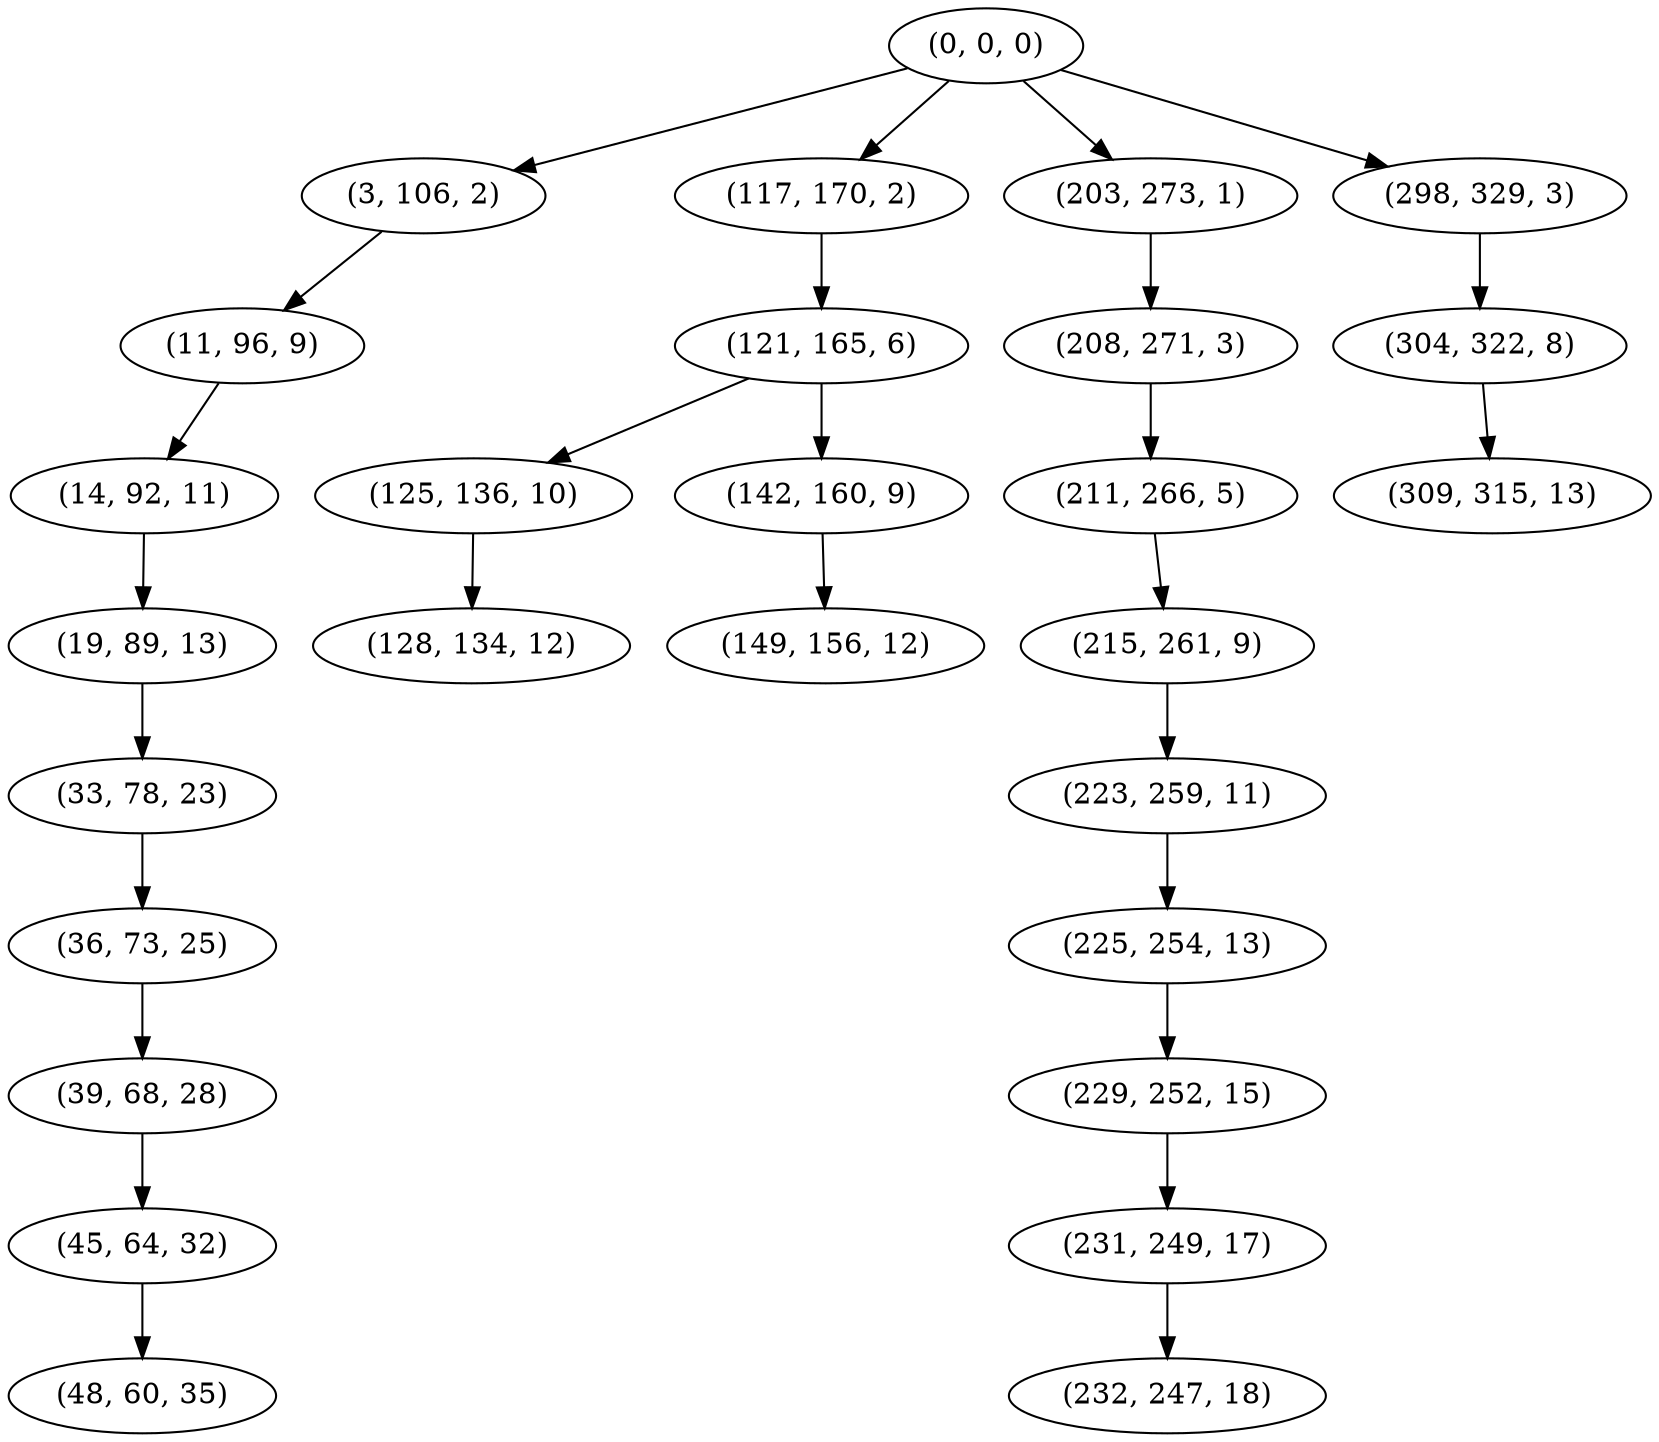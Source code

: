 digraph tree {
    "(0, 0, 0)";
    "(3, 106, 2)";
    "(11, 96, 9)";
    "(14, 92, 11)";
    "(19, 89, 13)";
    "(33, 78, 23)";
    "(36, 73, 25)";
    "(39, 68, 28)";
    "(45, 64, 32)";
    "(48, 60, 35)";
    "(117, 170, 2)";
    "(121, 165, 6)";
    "(125, 136, 10)";
    "(128, 134, 12)";
    "(142, 160, 9)";
    "(149, 156, 12)";
    "(203, 273, 1)";
    "(208, 271, 3)";
    "(211, 266, 5)";
    "(215, 261, 9)";
    "(223, 259, 11)";
    "(225, 254, 13)";
    "(229, 252, 15)";
    "(231, 249, 17)";
    "(232, 247, 18)";
    "(298, 329, 3)";
    "(304, 322, 8)";
    "(309, 315, 13)";
    "(0, 0, 0)" -> "(3, 106, 2)";
    "(0, 0, 0)" -> "(117, 170, 2)";
    "(0, 0, 0)" -> "(203, 273, 1)";
    "(0, 0, 0)" -> "(298, 329, 3)";
    "(3, 106, 2)" -> "(11, 96, 9)";
    "(11, 96, 9)" -> "(14, 92, 11)";
    "(14, 92, 11)" -> "(19, 89, 13)";
    "(19, 89, 13)" -> "(33, 78, 23)";
    "(33, 78, 23)" -> "(36, 73, 25)";
    "(36, 73, 25)" -> "(39, 68, 28)";
    "(39, 68, 28)" -> "(45, 64, 32)";
    "(45, 64, 32)" -> "(48, 60, 35)";
    "(117, 170, 2)" -> "(121, 165, 6)";
    "(121, 165, 6)" -> "(125, 136, 10)";
    "(121, 165, 6)" -> "(142, 160, 9)";
    "(125, 136, 10)" -> "(128, 134, 12)";
    "(142, 160, 9)" -> "(149, 156, 12)";
    "(203, 273, 1)" -> "(208, 271, 3)";
    "(208, 271, 3)" -> "(211, 266, 5)";
    "(211, 266, 5)" -> "(215, 261, 9)";
    "(215, 261, 9)" -> "(223, 259, 11)";
    "(223, 259, 11)" -> "(225, 254, 13)";
    "(225, 254, 13)" -> "(229, 252, 15)";
    "(229, 252, 15)" -> "(231, 249, 17)";
    "(231, 249, 17)" -> "(232, 247, 18)";
    "(298, 329, 3)" -> "(304, 322, 8)";
    "(304, 322, 8)" -> "(309, 315, 13)";
}
